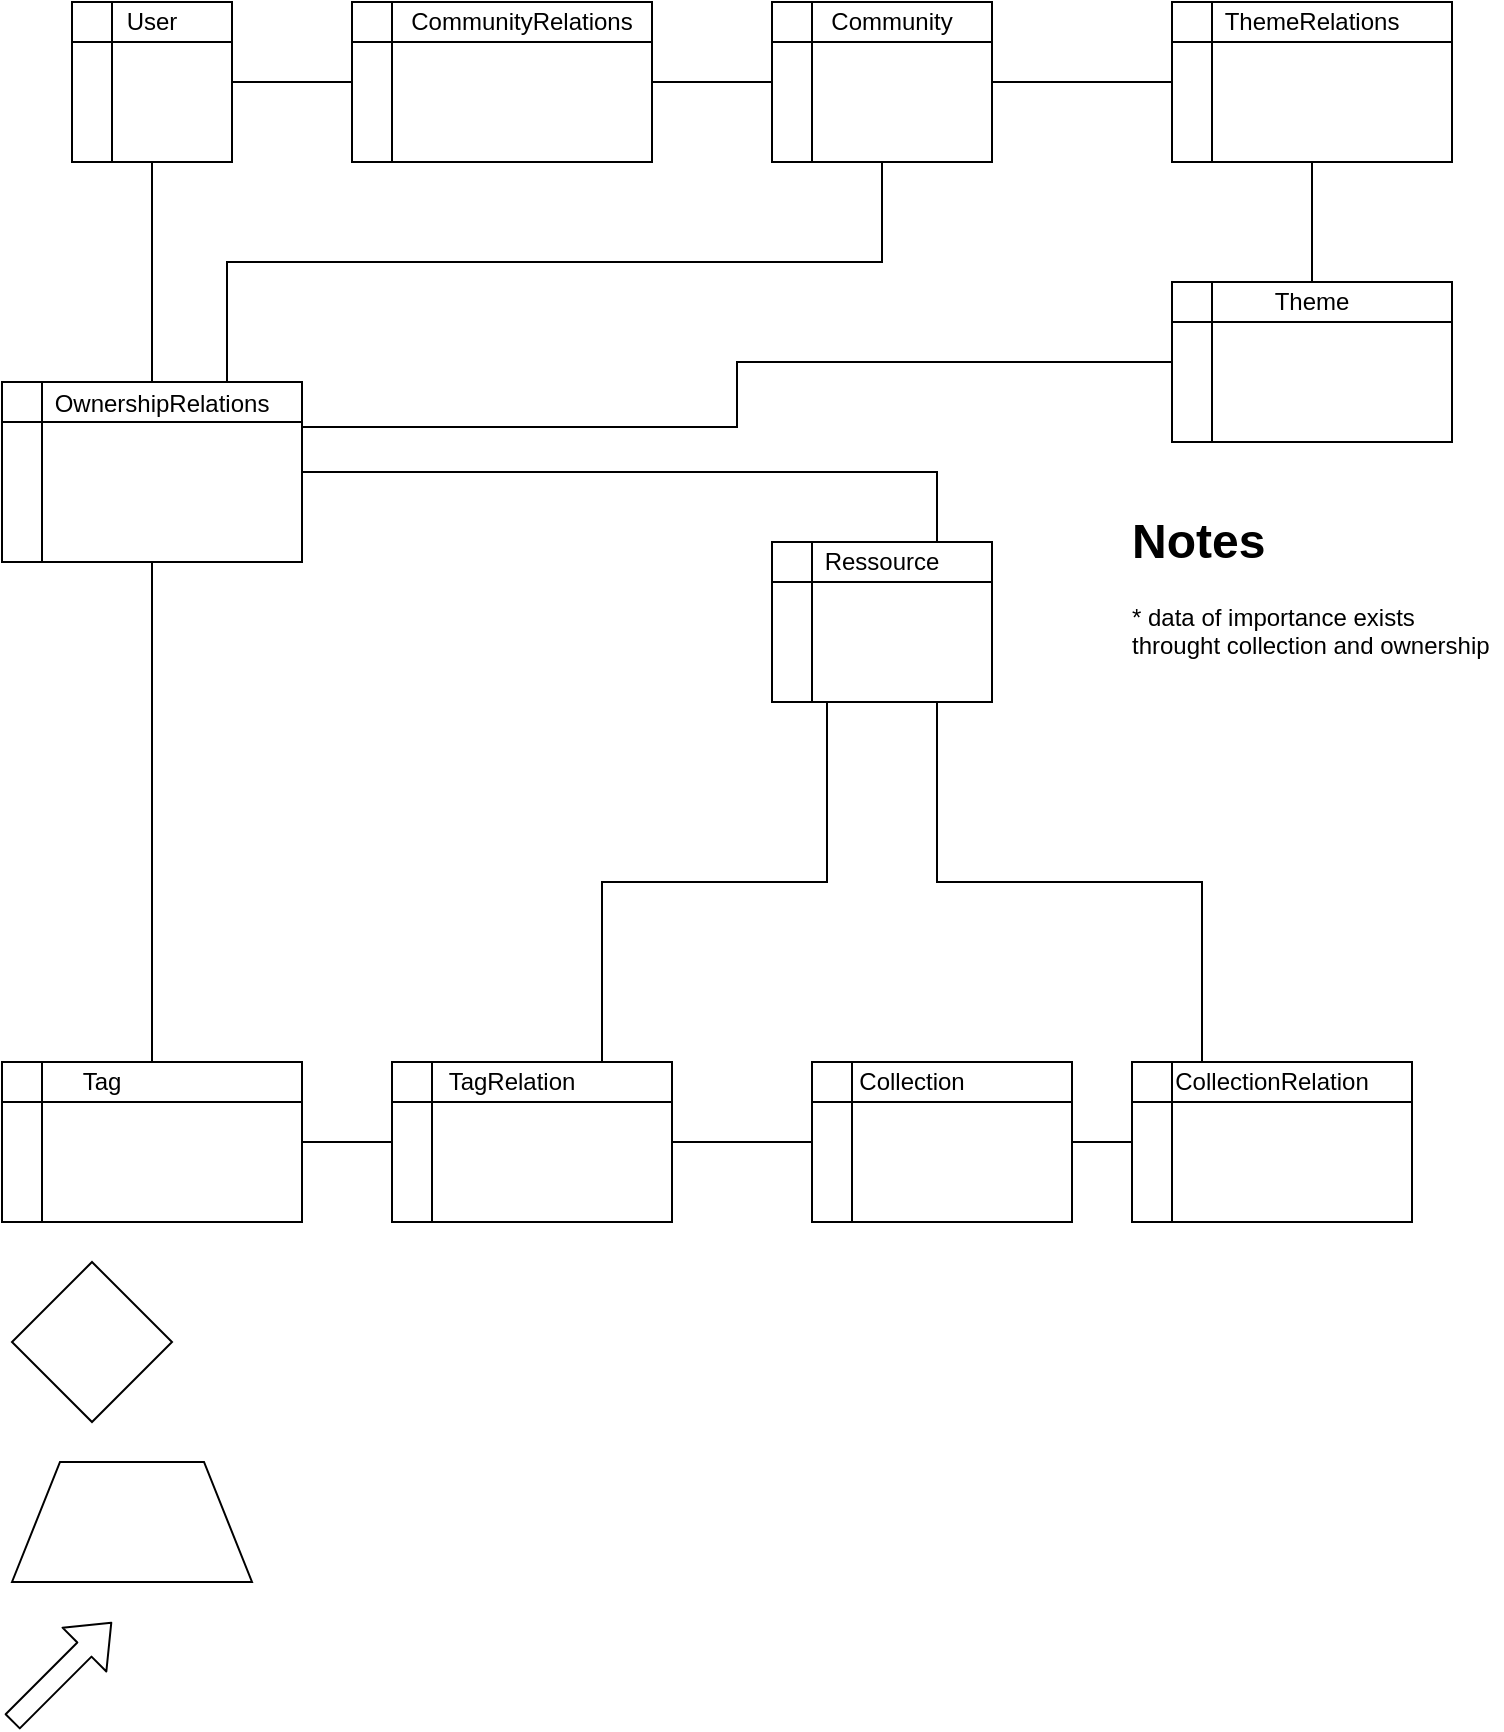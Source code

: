 <mxfile version="12.4.2" type="device" pages="4"><diagram id="v6N8Vq3BSwRtMT5j_dZA" name="single-ownership-table"><mxGraphModel dx="1102" dy="552" grid="1" gridSize="10" guides="1" tooltips="1" connect="1" arrows="0" fold="1" page="1" pageScale="1" pageWidth="850" pageHeight="1100" math="0" shadow="0"><root><mxCell id="0"/><mxCell id="1" parent="0"/><mxCell id="pqWX5kSdpRj_YecCh8Ye-24" style="edgeStyle=orthogonalEdgeStyle;rounded=0;orthogonalLoop=1;jettySize=auto;html=1;entryX=0;entryY=0.5;entryDx=0;entryDy=0;endArrow=none;endFill=0;" parent="1" source="pqWX5kSdpRj_YecCh8Ye-12" target="pqWX5kSdpRj_YecCh8Ye-22" edge="1"><mxGeometry relative="1" as="geometry"/></mxCell><mxCell id="pqWX5kSdpRj_YecCh8Ye-16" style="edgeStyle=orthogonalEdgeStyle;rounded=0;orthogonalLoop=1;jettySize=auto;html=1;exitX=0;exitY=0.5;exitDx=0;exitDy=0;entryX=1;entryY=0.5;entryDx=0;entryDy=0;endArrow=none;endFill=0;" parent="1" source="pqWX5kSdpRj_YecCh8Ye-14" target="pqWX5kSdpRj_YecCh8Ye-2" edge="1"><mxGeometry relative="1" as="geometry"/></mxCell><mxCell id="pqWX5kSdpRj_YecCh8Ye-17" style="edgeStyle=orthogonalEdgeStyle;rounded=0;orthogonalLoop=1;jettySize=auto;html=1;exitX=1;exitY=0.5;exitDx=0;exitDy=0;entryX=0;entryY=0.5;entryDx=0;entryDy=0;endArrow=none;endFill=0;" parent="1" source="pqWX5kSdpRj_YecCh8Ye-14" target="pqWX5kSdpRj_YecCh8Ye-12" edge="1"><mxGeometry relative="1" as="geometry"/></mxCell><mxCell id="pqWX5kSdpRj_YecCh8Ye-25" style="edgeStyle=orthogonalEdgeStyle;rounded=0;orthogonalLoop=1;jettySize=auto;html=1;entryX=0.75;entryY=0;entryDx=0;entryDy=0;endArrow=none;endFill=0;" parent="1" source="pqWX5kSdpRj_YecCh8Ye-22" target="pqWX5kSdpRj_YecCh8Ye-19" edge="1"><mxGeometry relative="1" as="geometry"><Array as="points"><mxPoint x="740" y="180"/></Array></mxGeometry></mxCell><mxCell id="pqWX5kSdpRj_YecCh8Ye-37" value="" style="group" parent="1" vertex="1" connectable="0"><mxGeometry x="470" y="10" width="110" height="80" as="geometry"/></mxCell><mxCell id="pqWX5kSdpRj_YecCh8Ye-12" value="" style="shape=internalStorage;whiteSpace=wrap;html=1;backgroundOutline=1;" parent="pqWX5kSdpRj_YecCh8Ye-37" vertex="1"><mxGeometry width="110" height="80" as="geometry"/></mxCell><mxCell id="pqWX5kSdpRj_YecCh8Ye-13" value="Community" style="text;html=1;strokeColor=none;fillColor=none;align=center;verticalAlign=middle;whiteSpace=wrap;rounded=0;" parent="pqWX5kSdpRj_YecCh8Ye-37" vertex="1"><mxGeometry x="40" width="40" height="20" as="geometry"/></mxCell><mxCell id="pqWX5kSdpRj_YecCh8Ye-38" value="" style="group" parent="1" vertex="1" connectable="0"><mxGeometry x="260" y="10" width="150" height="80" as="geometry"/></mxCell><mxCell id="pqWX5kSdpRj_YecCh8Ye-14" value="" style="shape=internalStorage;whiteSpace=wrap;html=1;backgroundOutline=1;" parent="pqWX5kSdpRj_YecCh8Ye-38" vertex="1"><mxGeometry width="150" height="80" as="geometry"/></mxCell><mxCell id="pqWX5kSdpRj_YecCh8Ye-15" value="CommunityRelations" style="text;html=1;strokeColor=none;fillColor=none;align=center;verticalAlign=middle;whiteSpace=wrap;rounded=0;" parent="pqWX5kSdpRj_YecCh8Ye-38" vertex="1"><mxGeometry x="65" width="40" height="20" as="geometry"/></mxCell><mxCell id="pqWX5kSdpRj_YecCh8Ye-39" value="" style="group" parent="1" vertex="1" connectable="0"><mxGeometry x="120" y="10" width="80" height="80" as="geometry"/></mxCell><mxCell id="pqWX5kSdpRj_YecCh8Ye-2" value="" style="shape=internalStorage;whiteSpace=wrap;html=1;backgroundOutline=1;" parent="pqWX5kSdpRj_YecCh8Ye-39" vertex="1"><mxGeometry width="80" height="80" as="geometry"/></mxCell><mxCell id="pqWX5kSdpRj_YecCh8Ye-3" value="User" style="text;html=1;strokeColor=none;fillColor=none;align=center;verticalAlign=middle;whiteSpace=wrap;rounded=0;" parent="pqWX5kSdpRj_YecCh8Ye-39" vertex="1"><mxGeometry x="20" width="40" height="20" as="geometry"/></mxCell><mxCell id="pqWX5kSdpRj_YecCh8Ye-40" value="" style="group" parent="1" vertex="1" connectable="0"><mxGeometry x="670" y="10" width="140" height="80" as="geometry"/></mxCell><mxCell id="pqWX5kSdpRj_YecCh8Ye-22" value="" style="shape=internalStorage;whiteSpace=wrap;html=1;backgroundOutline=1;" parent="pqWX5kSdpRj_YecCh8Ye-40" vertex="1"><mxGeometry width="140" height="80" as="geometry"/></mxCell><mxCell id="pqWX5kSdpRj_YecCh8Ye-23" value="ThemeRelations" style="text;html=1;strokeColor=none;fillColor=none;align=center;verticalAlign=middle;whiteSpace=wrap;rounded=0;" parent="pqWX5kSdpRj_YecCh8Ye-40" vertex="1"><mxGeometry x="50" width="40" height="20" as="geometry"/></mxCell><mxCell id="pqWX5kSdpRj_YecCh8Ye-41" value="" style="group" parent="1" vertex="1" connectable="0"><mxGeometry x="670" y="150" width="140" height="80" as="geometry"/></mxCell><mxCell id="pqWX5kSdpRj_YecCh8Ye-18" value="" style="shape=internalStorage;whiteSpace=wrap;html=1;backgroundOutline=1;" parent="pqWX5kSdpRj_YecCh8Ye-41" vertex="1"><mxGeometry width="140" height="80" as="geometry"/></mxCell><mxCell id="pqWX5kSdpRj_YecCh8Ye-19" value="Theme" style="text;html=1;strokeColor=none;fillColor=none;align=center;verticalAlign=middle;whiteSpace=wrap;rounded=0;" parent="pqWX5kSdpRj_YecCh8Ye-41" vertex="1"><mxGeometry x="50" width="40" height="20" as="geometry"/></mxCell><mxCell id="pqWX5kSdpRj_YecCh8Ye-65" style="edgeStyle=orthogonalEdgeStyle;rounded=0;orthogonalLoop=1;jettySize=auto;html=1;exitX=0.75;exitY=0;exitDx=0;exitDy=0;entryX=0.5;entryY=0;entryDx=0;entryDy=0;endArrow=none;endFill=0;" parent="pqWX5kSdpRj_YecCh8Ye-41" source="pqWX5kSdpRj_YecCh8Ye-19" target="pqWX5kSdpRj_YecCh8Ye-19" edge="1"><mxGeometry relative="1" as="geometry"/></mxCell><mxCell id="pqWX5kSdpRj_YecCh8Ye-44" value="" style="group" parent="1" vertex="1" connectable="0"><mxGeometry x="650" y="540" width="140" height="80" as="geometry"/></mxCell><mxCell id="pqWX5kSdpRj_YecCh8Ye-32" value="" style="shape=internalStorage;whiteSpace=wrap;html=1;backgroundOutline=1;" parent="pqWX5kSdpRj_YecCh8Ye-44" vertex="1"><mxGeometry width="140" height="80" as="geometry"/></mxCell><mxCell id="pqWX5kSdpRj_YecCh8Ye-33" value="CollectionRelation" style="text;html=1;strokeColor=none;fillColor=none;align=center;verticalAlign=middle;whiteSpace=wrap;rounded=0;" parent="pqWX5kSdpRj_YecCh8Ye-44" vertex="1"><mxGeometry x="50" width="40" height="20" as="geometry"/></mxCell><mxCell id="pqWX5kSdpRj_YecCh8Ye-45" value="" style="group" parent="1" vertex="1" connectable="0"><mxGeometry x="490" y="540" width="130" height="80" as="geometry"/></mxCell><mxCell id="pqWX5kSdpRj_YecCh8Ye-30" value="" style="shape=internalStorage;whiteSpace=wrap;html=1;backgroundOutline=1;" parent="pqWX5kSdpRj_YecCh8Ye-45" vertex="1"><mxGeometry width="130" height="80" as="geometry"/></mxCell><mxCell id="pqWX5kSdpRj_YecCh8Ye-31" value="Collection" style="text;html=1;strokeColor=none;fillColor=none;align=center;verticalAlign=middle;whiteSpace=wrap;rounded=0;" parent="pqWX5kSdpRj_YecCh8Ye-45" vertex="1"><mxGeometry x="30" width="40" height="20" as="geometry"/></mxCell><mxCell id="pqWX5kSdpRj_YecCh8Ye-46" value="" style="group" parent="1" vertex="1" connectable="0"><mxGeometry x="280" y="540" width="140" height="80" as="geometry"/></mxCell><mxCell id="pqWX5kSdpRj_YecCh8Ye-28" value="" style="shape=internalStorage;whiteSpace=wrap;html=1;backgroundOutline=1;" parent="pqWX5kSdpRj_YecCh8Ye-46" vertex="1"><mxGeometry width="140" height="80" as="geometry"/></mxCell><mxCell id="pqWX5kSdpRj_YecCh8Ye-29" value="TagRelation" style="text;html=1;strokeColor=none;fillColor=none;align=center;verticalAlign=middle;whiteSpace=wrap;rounded=0;" parent="pqWX5kSdpRj_YecCh8Ye-46" vertex="1"><mxGeometry x="40" width="40" height="20" as="geometry"/></mxCell><mxCell id="pqWX5kSdpRj_YecCh8Ye-47" value="" style="group" parent="1" vertex="1" connectable="0"><mxGeometry x="85" y="540" width="150" height="80" as="geometry"/></mxCell><mxCell id="pqWX5kSdpRj_YecCh8Ye-26" value="" style="shape=internalStorage;whiteSpace=wrap;html=1;backgroundOutline=1;" parent="pqWX5kSdpRj_YecCh8Ye-47" vertex="1"><mxGeometry width="150" height="80" as="geometry"/></mxCell><mxCell id="pqWX5kSdpRj_YecCh8Ye-27" value="Tag" style="text;html=1;strokeColor=none;fillColor=none;align=center;verticalAlign=middle;whiteSpace=wrap;rounded=0;" parent="pqWX5kSdpRj_YecCh8Ye-47" vertex="1"><mxGeometry x="30" width="40" height="20" as="geometry"/></mxCell><mxCell id="pqWX5kSdpRj_YecCh8Ye-52" style="edgeStyle=orthogonalEdgeStyle;rounded=0;orthogonalLoop=1;jettySize=auto;html=1;exitX=0;exitY=0.5;exitDx=0;exitDy=0;entryX=1;entryY=0.5;entryDx=0;entryDy=0;endArrow=none;endFill=0;" parent="1" source="pqWX5kSdpRj_YecCh8Ye-32" target="pqWX5kSdpRj_YecCh8Ye-30" edge="1"><mxGeometry relative="1" as="geometry"/></mxCell><mxCell id="pqWX5kSdpRj_YecCh8Ye-54" style="edgeStyle=orthogonalEdgeStyle;rounded=0;orthogonalLoop=1;jettySize=auto;html=1;exitX=0.25;exitY=0;exitDx=0;exitDy=0;entryX=0.75;entryY=1;entryDx=0;entryDy=0;endArrow=none;endFill=0;" parent="1" source="pqWX5kSdpRj_YecCh8Ye-32" target="pqWX5kSdpRj_YecCh8Ye-4" edge="1"><mxGeometry relative="1" as="geometry"/></mxCell><mxCell id="pqWX5kSdpRj_YecCh8Ye-55" style="edgeStyle=orthogonalEdgeStyle;rounded=0;orthogonalLoop=1;jettySize=auto;html=1;exitX=0.25;exitY=1;exitDx=0;exitDy=0;entryX=0.75;entryY=0;entryDx=0;entryDy=0;endArrow=none;endFill=0;" parent="1" source="pqWX5kSdpRj_YecCh8Ye-4" target="pqWX5kSdpRj_YecCh8Ye-28" edge="1"><mxGeometry relative="1" as="geometry"/></mxCell><mxCell id="pqWX5kSdpRj_YecCh8Ye-56" style="edgeStyle=orthogonalEdgeStyle;rounded=0;orthogonalLoop=1;jettySize=auto;html=1;exitX=1;exitY=0.5;exitDx=0;exitDy=0;entryX=0;entryY=0.5;entryDx=0;entryDy=0;endArrow=none;endFill=0;" parent="1" source="pqWX5kSdpRj_YecCh8Ye-28" target="pqWX5kSdpRj_YecCh8Ye-30" edge="1"><mxGeometry relative="1" as="geometry"/></mxCell><mxCell id="pqWX5kSdpRj_YecCh8Ye-57" style="edgeStyle=orthogonalEdgeStyle;rounded=0;orthogonalLoop=1;jettySize=auto;html=1;exitX=1;exitY=0.5;exitDx=0;exitDy=0;entryX=0;entryY=0.5;entryDx=0;entryDy=0;endArrow=none;endFill=0;" parent="1" source="pqWX5kSdpRj_YecCh8Ye-26" target="pqWX5kSdpRj_YecCh8Ye-28" edge="1"><mxGeometry relative="1" as="geometry"/></mxCell><mxCell id="pqWX5kSdpRj_YecCh8Ye-64" value="&lt;h1&gt;Notes&lt;/h1&gt;&lt;p&gt;* data of importance exists throught collection and ownership&lt;/p&gt;" style="text;html=1;strokeColor=none;fillColor=none;spacing=5;spacingTop=-20;whiteSpace=wrap;overflow=hidden;rounded=0;" parent="1" vertex="1"><mxGeometry x="645" y="260" width="190" height="120" as="geometry"/></mxCell><mxCell id="nQwYgW4W9R_cIeJfVLbZ-4" value="" style="group" parent="1" vertex="1" connectable="0"><mxGeometry x="85" y="200" width="150" height="90" as="geometry"/></mxCell><mxCell id="nQwYgW4W9R_cIeJfVLbZ-3" value="" style="group" parent="nQwYgW4W9R_cIeJfVLbZ-4" vertex="1" connectable="0"><mxGeometry width="150" height="90" as="geometry"/></mxCell><mxCell id="nQwYgW4W9R_cIeJfVLbZ-1" value="" style="shape=internalStorage;whiteSpace=wrap;html=1;backgroundOutline=1;" parent="nQwYgW4W9R_cIeJfVLbZ-3" vertex="1"><mxGeometry width="150" height="90" as="geometry"/></mxCell><mxCell id="nQwYgW4W9R_cIeJfVLbZ-2" value="OwnershipRelations" style="text;html=1;strokeColor=none;fillColor=none;align=center;verticalAlign=middle;whiteSpace=wrap;rounded=0;" parent="nQwYgW4W9R_cIeJfVLbZ-3" vertex="1"><mxGeometry x="60" width="40" height="22.5" as="geometry"/></mxCell><mxCell id="nQwYgW4W9R_cIeJfVLbZ-5" style="edgeStyle=orthogonalEdgeStyle;rounded=0;orthogonalLoop=1;jettySize=auto;html=1;exitX=0.5;exitY=1;exitDx=0;exitDy=0;endArrow=none;endFill=0;" parent="1" source="pqWX5kSdpRj_YecCh8Ye-2" edge="1"><mxGeometry relative="1" as="geometry"><mxPoint x="160" y="200" as="targetPoint"/></mxGeometry></mxCell><mxCell id="nQwYgW4W9R_cIeJfVLbZ-6" style="edgeStyle=orthogonalEdgeStyle;rounded=0;orthogonalLoop=1;jettySize=auto;html=1;exitX=0.5;exitY=0;exitDx=0;exitDy=0;entryX=0.5;entryY=1;entryDx=0;entryDy=0;endArrow=none;endFill=0;" parent="1" source="pqWX5kSdpRj_YecCh8Ye-26" target="nQwYgW4W9R_cIeJfVLbZ-1" edge="1"><mxGeometry relative="1" as="geometry"><Array as="points"><mxPoint x="160" y="540"/></Array></mxGeometry></mxCell><mxCell id="nQwYgW4W9R_cIeJfVLbZ-7" style="edgeStyle=orthogonalEdgeStyle;rounded=0;orthogonalLoop=1;jettySize=auto;html=1;exitX=0.75;exitY=0;exitDx=0;exitDy=0;endArrow=none;endFill=0;" parent="1" source="nQwYgW4W9R_cIeJfVLbZ-1" target="pqWX5kSdpRj_YecCh8Ye-12" edge="1"><mxGeometry relative="1" as="geometry"><Array as="points"><mxPoint x="198" y="140"/><mxPoint x="525" y="140"/></Array></mxGeometry></mxCell><mxCell id="nQwYgW4W9R_cIeJfVLbZ-8" style="edgeStyle=orthogonalEdgeStyle;rounded=0;orthogonalLoop=1;jettySize=auto;html=1;exitX=1;exitY=0.5;exitDx=0;exitDy=0;endArrow=none;endFill=0;entryX=0.75;entryY=0;entryDx=0;entryDy=0;" parent="1" source="nQwYgW4W9R_cIeJfVLbZ-1" target="pqWX5kSdpRj_YecCh8Ye-4" edge="1"><mxGeometry relative="1" as="geometry"><mxPoint x="520" y="245" as="targetPoint"/></mxGeometry></mxCell><mxCell id="nQwYgW4W9R_cIeJfVLbZ-9" value="" style="group" parent="1" vertex="1" connectable="0"><mxGeometry x="470" y="280" width="110" height="80" as="geometry"/></mxCell><mxCell id="ZPOdEApVJk_QrhiPprMP-35" value="" style="group" parent="nQwYgW4W9R_cIeJfVLbZ-9" vertex="1" connectable="0"><mxGeometry width="110" height="80" as="geometry"/></mxCell><mxCell id="pqWX5kSdpRj_YecCh8Ye-42" value="" style="group" parent="ZPOdEApVJk_QrhiPprMP-35" vertex="1" connectable="0"><mxGeometry width="110" height="80" as="geometry"/></mxCell><mxCell id="pqWX5kSdpRj_YecCh8Ye-4" value="" style="shape=internalStorage;whiteSpace=wrap;html=1;backgroundOutline=1;" parent="pqWX5kSdpRj_YecCh8Ye-42" vertex="1"><mxGeometry width="110" height="80" as="geometry"/></mxCell><mxCell id="pqWX5kSdpRj_YecCh8Ye-5" value="Ressource" style="text;html=1;strokeColor=none;fillColor=none;align=center;verticalAlign=middle;whiteSpace=wrap;rounded=0;" parent="pqWX5kSdpRj_YecCh8Ye-42" vertex="1"><mxGeometry x="35" width="40" height="20" as="geometry"/></mxCell><mxCell id="nQwYgW4W9R_cIeJfVLbZ-10" style="edgeStyle=orthogonalEdgeStyle;rounded=0;orthogonalLoop=1;jettySize=auto;html=1;exitX=0;exitY=0.5;exitDx=0;exitDy=0;entryX=1;entryY=0.25;entryDx=0;entryDy=0;endArrow=none;endFill=0;" parent="1" source="pqWX5kSdpRj_YecCh8Ye-18" target="nQwYgW4W9R_cIeJfVLbZ-1" edge="1"><mxGeometry relative="1" as="geometry"/></mxCell><mxCell id="oohy4aZtTj6txaOA4pc_-1" value="" style="rhombus;whiteSpace=wrap;html=1;" vertex="1" parent="1"><mxGeometry x="90" y="640" width="80" height="80" as="geometry"/></mxCell><mxCell id="oohy4aZtTj6txaOA4pc_-2" value="" style="shape=trapezoid;perimeter=trapezoidPerimeter;whiteSpace=wrap;html=1;" vertex="1" parent="1"><mxGeometry x="90" y="740" width="120" height="60" as="geometry"/></mxCell><mxCell id="oohy4aZtTj6txaOA4pc_-3" value="" style="shape=flexArrow;endArrow=classic;html=1;" edge="1" parent="1"><mxGeometry width="50" height="50" relative="1" as="geometry"><mxPoint x="90" y="870" as="sourcePoint"/><mxPoint x="140" y="820" as="targetPoint"/></mxGeometry></mxCell></root></mxGraphModel></diagram><diagram id="t3cZwwtL8ryA52vTDxTE" name="many-relation-tables"><mxGraphModel dx="2272" dy="827" grid="1" gridSize="10" guides="1" tooltips="1" connect="1" arrows="1" fold="1" page="1" pageScale="1" pageWidth="850" pageHeight="1100" math="0" shadow="0"><root><mxCell id="jodjfH8vtEPQphbu1ZLE-0"/><mxCell id="jodjfH8vtEPQphbu1ZLE-1" parent="jodjfH8vtEPQphbu1ZLE-0"/><mxCell id="TPpuw8hHz1RnuwuBv4Gd-0" style="edgeStyle=orthogonalEdgeStyle;rounded=0;orthogonalLoop=1;jettySize=auto;html=1;entryX=0;entryY=0.5;entryDx=0;entryDy=0;endArrow=none;endFill=0;" edge="1" parent="jodjfH8vtEPQphbu1ZLE-1" source="TPpuw8hHz1RnuwuBv4Gd-5" target="TPpuw8hHz1RnuwuBv4Gd-14"><mxGeometry relative="1" as="geometry"/></mxCell><mxCell id="TPpuw8hHz1RnuwuBv4Gd-1" style="edgeStyle=orthogonalEdgeStyle;rounded=0;orthogonalLoop=1;jettySize=auto;html=1;exitX=0;exitY=0.5;exitDx=0;exitDy=0;entryX=1;entryY=0.5;entryDx=0;entryDy=0;endArrow=none;endFill=0;" edge="1" parent="jodjfH8vtEPQphbu1ZLE-1" source="TPpuw8hHz1RnuwuBv4Gd-8" target="TPpuw8hHz1RnuwuBv4Gd-11"><mxGeometry relative="1" as="geometry"/></mxCell><mxCell id="TPpuw8hHz1RnuwuBv4Gd-2" style="edgeStyle=orthogonalEdgeStyle;rounded=0;orthogonalLoop=1;jettySize=auto;html=1;exitX=1;exitY=0.5;exitDx=0;exitDy=0;entryX=0;entryY=0.5;entryDx=0;entryDy=0;endArrow=none;endFill=0;" edge="1" parent="jodjfH8vtEPQphbu1ZLE-1" source="TPpuw8hHz1RnuwuBv4Gd-8" target="TPpuw8hHz1RnuwuBv4Gd-5"><mxGeometry relative="1" as="geometry"/></mxCell><mxCell id="TPpuw8hHz1RnuwuBv4Gd-3" style="edgeStyle=orthogonalEdgeStyle;rounded=0;orthogonalLoop=1;jettySize=auto;html=1;entryX=0.75;entryY=0;entryDx=0;entryDy=0;endArrow=none;endFill=0;" edge="1" parent="jodjfH8vtEPQphbu1ZLE-1" source="TPpuw8hHz1RnuwuBv4Gd-14" target="TPpuw8hHz1RnuwuBv4Gd-18"><mxGeometry relative="1" as="geometry"><Array as="points"><mxPoint x="740" y="180"/></Array></mxGeometry></mxCell><mxCell id="TPpuw8hHz1RnuwuBv4Gd-4" value="" style="group" vertex="1" connectable="0" parent="jodjfH8vtEPQphbu1ZLE-1"><mxGeometry x="470" y="10" width="110" height="80" as="geometry"/></mxCell><mxCell id="TPpuw8hHz1RnuwuBv4Gd-5" value="" style="shape=internalStorage;whiteSpace=wrap;html=1;backgroundOutline=1;" vertex="1" parent="TPpuw8hHz1RnuwuBv4Gd-4"><mxGeometry width="110" height="80" as="geometry"/></mxCell><mxCell id="TPpuw8hHz1RnuwuBv4Gd-6" value="Community" style="text;html=1;strokeColor=none;fillColor=none;align=center;verticalAlign=middle;whiteSpace=wrap;rounded=0;" vertex="1" parent="TPpuw8hHz1RnuwuBv4Gd-4"><mxGeometry x="40" width="40" height="20" as="geometry"/></mxCell><mxCell id="TPpuw8hHz1RnuwuBv4Gd-7" value="" style="group" vertex="1" connectable="0" parent="jodjfH8vtEPQphbu1ZLE-1"><mxGeometry x="260" y="10" width="150" height="80" as="geometry"/></mxCell><mxCell id="TPpuw8hHz1RnuwuBv4Gd-8" value="isAdmin: Boolean" style="shape=internalStorage;whiteSpace=wrap;html=1;backgroundOutline=1;" vertex="1" parent="TPpuw8hHz1RnuwuBv4Gd-7"><mxGeometry width="150" height="80" as="geometry"/></mxCell><mxCell id="TPpuw8hHz1RnuwuBv4Gd-9" value="CommunityRelations" style="text;html=1;strokeColor=none;fillColor=none;align=center;verticalAlign=middle;whiteSpace=wrap;rounded=0;" vertex="1" parent="TPpuw8hHz1RnuwuBv4Gd-7"><mxGeometry x="65" width="40" height="20" as="geometry"/></mxCell><mxCell id="TPpuw8hHz1RnuwuBv4Gd-10" value="" style="group" vertex="1" connectable="0" parent="jodjfH8vtEPQphbu1ZLE-1"><mxGeometry x="120" y="10" width="80" height="80" as="geometry"/></mxCell><mxCell id="TPpuw8hHz1RnuwuBv4Gd-11" value="" style="shape=internalStorage;whiteSpace=wrap;html=1;backgroundOutline=1;" vertex="1" parent="TPpuw8hHz1RnuwuBv4Gd-10"><mxGeometry width="80" height="80" as="geometry"/></mxCell><mxCell id="TPpuw8hHz1RnuwuBv4Gd-12" value="User" style="text;html=1;strokeColor=none;fillColor=none;align=center;verticalAlign=middle;whiteSpace=wrap;rounded=0;" vertex="1" parent="TPpuw8hHz1RnuwuBv4Gd-10"><mxGeometry x="20" width="40" height="20" as="geometry"/></mxCell><mxCell id="TPpuw8hHz1RnuwuBv4Gd-13" value="" style="group" vertex="1" connectable="0" parent="jodjfH8vtEPQphbu1ZLE-1"><mxGeometry x="670" y="10" width="140" height="80" as="geometry"/></mxCell><mxCell id="TPpuw8hHz1RnuwuBv4Gd-14" value="isAdmin: Boolean" style="shape=internalStorage;whiteSpace=wrap;html=1;backgroundOutline=1;" vertex="1" parent="TPpuw8hHz1RnuwuBv4Gd-13"><mxGeometry width="140" height="80" as="geometry"/></mxCell><mxCell id="TPpuw8hHz1RnuwuBv4Gd-15" value="ThemeRelations" style="text;html=1;strokeColor=none;fillColor=none;align=center;verticalAlign=middle;whiteSpace=wrap;rounded=0;" vertex="1" parent="TPpuw8hHz1RnuwuBv4Gd-13"><mxGeometry x="50" width="40" height="20" as="geometry"/></mxCell><mxCell id="TPpuw8hHz1RnuwuBv4Gd-16" value="" style="group" vertex="1" connectable="0" parent="jodjfH8vtEPQphbu1ZLE-1"><mxGeometry x="670" y="150" width="140" height="80" as="geometry"/></mxCell><mxCell id="TPpuw8hHz1RnuwuBv4Gd-17" value="" style="shape=internalStorage;whiteSpace=wrap;html=1;backgroundOutline=1;" vertex="1" parent="TPpuw8hHz1RnuwuBv4Gd-16"><mxGeometry width="140" height="80" as="geometry"/></mxCell><mxCell id="TPpuw8hHz1RnuwuBv4Gd-18" value="Theme" style="text;html=1;strokeColor=none;fillColor=none;align=center;verticalAlign=middle;whiteSpace=wrap;rounded=0;" vertex="1" parent="TPpuw8hHz1RnuwuBv4Gd-16"><mxGeometry x="50" width="40" height="20" as="geometry"/></mxCell><mxCell id="TPpuw8hHz1RnuwuBv4Gd-19" style="edgeStyle=orthogonalEdgeStyle;rounded=0;orthogonalLoop=1;jettySize=auto;html=1;exitX=0.75;exitY=0;exitDx=0;exitDy=0;entryX=0.5;entryY=0;entryDx=0;entryDy=0;endArrow=none;endFill=0;" edge="1" parent="TPpuw8hHz1RnuwuBv4Gd-16" source="TPpuw8hHz1RnuwuBv4Gd-18" target="TPpuw8hHz1RnuwuBv4Gd-18"><mxGeometry relative="1" as="geometry"/></mxCell><mxCell id="TPpuw8hHz1RnuwuBv4Gd-20" value="" style="group" vertex="1" connectable="0" parent="jodjfH8vtEPQphbu1ZLE-1"><mxGeometry x="650" y="540" width="140" height="80" as="geometry"/></mxCell><mxCell id="TPpuw8hHz1RnuwuBv4Gd-21" value="" style="shape=internalStorage;whiteSpace=wrap;html=1;backgroundOutline=1;" vertex="1" parent="TPpuw8hHz1RnuwuBv4Gd-20"><mxGeometry width="140" height="80" as="geometry"/></mxCell><mxCell id="TPpuw8hHz1RnuwuBv4Gd-22" value="CollectionRelation" style="text;html=1;strokeColor=none;fillColor=none;align=center;verticalAlign=middle;whiteSpace=wrap;rounded=0;" vertex="1" parent="TPpuw8hHz1RnuwuBv4Gd-20"><mxGeometry x="50" width="40" height="20" as="geometry"/></mxCell><mxCell id="TPpuw8hHz1RnuwuBv4Gd-23" value="" style="group" vertex="1" connectable="0" parent="jodjfH8vtEPQphbu1ZLE-1"><mxGeometry x="490" y="540" width="130" height="80" as="geometry"/></mxCell><mxCell id="TPpuw8hHz1RnuwuBv4Gd-24" value="" style="shape=internalStorage;whiteSpace=wrap;html=1;backgroundOutline=1;" vertex="1" parent="TPpuw8hHz1RnuwuBv4Gd-23"><mxGeometry width="130" height="80" as="geometry"/></mxCell><mxCell id="TPpuw8hHz1RnuwuBv4Gd-25" value="Collection" style="text;html=1;strokeColor=none;fillColor=none;align=center;verticalAlign=middle;whiteSpace=wrap;rounded=0;" vertex="1" parent="TPpuw8hHz1RnuwuBv4Gd-23"><mxGeometry x="30" width="40" height="20" as="geometry"/></mxCell><mxCell id="TPpuw8hHz1RnuwuBv4Gd-26" value="" style="group" vertex="1" connectable="0" parent="jodjfH8vtEPQphbu1ZLE-1"><mxGeometry x="280" y="540" width="140" height="80" as="geometry"/></mxCell><mxCell id="TPpuw8hHz1RnuwuBv4Gd-27" value="" style="shape=internalStorage;whiteSpace=wrap;html=1;backgroundOutline=1;" vertex="1" parent="TPpuw8hHz1RnuwuBv4Gd-26"><mxGeometry width="140" height="80" as="geometry"/></mxCell><mxCell id="TPpuw8hHz1RnuwuBv4Gd-28" value="TagRelation" style="text;html=1;strokeColor=none;fillColor=none;align=center;verticalAlign=middle;whiteSpace=wrap;rounded=0;" vertex="1" parent="TPpuw8hHz1RnuwuBv4Gd-26"><mxGeometry x="40" width="40" height="20" as="geometry"/></mxCell><mxCell id="TPpuw8hHz1RnuwuBv4Gd-29" value="" style="group" vertex="1" connectable="0" parent="jodjfH8vtEPQphbu1ZLE-1"><mxGeometry x="100" y="540" width="150" height="80" as="geometry"/></mxCell><mxCell id="TPpuw8hHz1RnuwuBv4Gd-30" value="" style="shape=internalStorage;whiteSpace=wrap;html=1;backgroundOutline=1;" vertex="1" parent="TPpuw8hHz1RnuwuBv4Gd-29"><mxGeometry width="150" height="80" as="geometry"/></mxCell><mxCell id="TPpuw8hHz1RnuwuBv4Gd-31" value="Tag" style="text;html=1;strokeColor=none;fillColor=none;align=center;verticalAlign=middle;whiteSpace=wrap;rounded=0;" vertex="1" parent="TPpuw8hHz1RnuwuBv4Gd-29"><mxGeometry x="30" width="40" height="20" as="geometry"/></mxCell><mxCell id="TPpuw8hHz1RnuwuBv4Gd-32" style="edgeStyle=orthogonalEdgeStyle;rounded=0;orthogonalLoop=1;jettySize=auto;html=1;exitX=0;exitY=0.5;exitDx=0;exitDy=0;entryX=1;entryY=0.5;entryDx=0;entryDy=0;endArrow=none;endFill=0;" edge="1" parent="jodjfH8vtEPQphbu1ZLE-1" source="TPpuw8hHz1RnuwuBv4Gd-21" target="TPpuw8hHz1RnuwuBv4Gd-24"><mxGeometry relative="1" as="geometry"/></mxCell><mxCell id="TPpuw8hHz1RnuwuBv4Gd-33" style="edgeStyle=orthogonalEdgeStyle;rounded=0;orthogonalLoop=1;jettySize=auto;html=1;exitX=0.25;exitY=0;exitDx=0;exitDy=0;entryX=0.75;entryY=1;entryDx=0;entryDy=0;endArrow=none;endFill=0;" edge="1" parent="jodjfH8vtEPQphbu1ZLE-1" source="TPpuw8hHz1RnuwuBv4Gd-21" target="TPpuw8hHz1RnuwuBv4Gd-70"><mxGeometry relative="1" as="geometry"/></mxCell><mxCell id="TPpuw8hHz1RnuwuBv4Gd-34" style="edgeStyle=orthogonalEdgeStyle;rounded=0;orthogonalLoop=1;jettySize=auto;html=1;exitX=0.25;exitY=1;exitDx=0;exitDy=0;entryX=0.75;entryY=0;entryDx=0;entryDy=0;endArrow=none;endFill=0;" edge="1" parent="jodjfH8vtEPQphbu1ZLE-1" source="TPpuw8hHz1RnuwuBv4Gd-70" target="TPpuw8hHz1RnuwuBv4Gd-27"><mxGeometry relative="1" as="geometry"/></mxCell><mxCell id="TPpuw8hHz1RnuwuBv4Gd-35" style="edgeStyle=orthogonalEdgeStyle;rounded=0;orthogonalLoop=1;jettySize=auto;html=1;exitX=1;exitY=0.5;exitDx=0;exitDy=0;entryX=0;entryY=0.5;entryDx=0;entryDy=0;endArrow=none;endFill=0;" edge="1" parent="jodjfH8vtEPQphbu1ZLE-1" source="TPpuw8hHz1RnuwuBv4Gd-27" target="TPpuw8hHz1RnuwuBv4Gd-24"><mxGeometry relative="1" as="geometry"/></mxCell><mxCell id="TPpuw8hHz1RnuwuBv4Gd-36" style="edgeStyle=orthogonalEdgeStyle;rounded=0;orthogonalLoop=1;jettySize=auto;html=1;exitX=1;exitY=0.5;exitDx=0;exitDy=0;entryX=0;entryY=0.5;entryDx=0;entryDy=0;endArrow=none;endFill=0;" edge="1" parent="jodjfH8vtEPQphbu1ZLE-1" source="TPpuw8hHz1RnuwuBv4Gd-30" target="TPpuw8hHz1RnuwuBv4Gd-27"><mxGeometry relative="1" as="geometry"/></mxCell><mxCell id="TPpuw8hHz1RnuwuBv4Gd-37" value="&lt;h1&gt;Notes&lt;/h1&gt;&lt;p&gt;* data of importance exists throught collection and ownership&lt;/p&gt;" style="text;html=1;strokeColor=none;fillColor=none;spacing=5;spacingTop=-20;whiteSpace=wrap;overflow=hidden;rounded=0;" vertex="1" parent="jodjfH8vtEPQphbu1ZLE-1"><mxGeometry x="645" y="260" width="190" height="120" as="geometry"/></mxCell><mxCell id="TPpuw8hHz1RnuwuBv4Gd-38" value="" style="group" vertex="1" connectable="0" parent="jodjfH8vtEPQphbu1ZLE-1"><mxGeometry x="-160" y="340" width="190" height="90" as="geometry"/></mxCell><mxCell id="TPpuw8hHz1RnuwuBv4Gd-39" value="" style="group" vertex="1" connectable="0" parent="TPpuw8hHz1RnuwuBv4Gd-38"><mxGeometry width="190" height="90" as="geometry"/></mxCell><mxCell id="TPpuw8hHz1RnuwuBv4Gd-40" value="&lt;br&gt;OwnerId: Int&lt;br&gt;RessourceId: Int" style="shape=internalStorage;whiteSpace=wrap;html=1;backgroundOutline=1;" vertex="1" parent="TPpuw8hHz1RnuwuBv4Gd-39"><mxGeometry x="-20" width="220" height="90" as="geometry"/></mxCell><mxCell id="TPpuw8hHz1RnuwuBv4Gd-41" value="CommunityOwnsCollectionRelations" style="text;html=1;strokeColor=none;fillColor=none;align=center;verticalAlign=middle;whiteSpace=wrap;rounded=0;" vertex="1" parent="TPpuw8hHz1RnuwuBv4Gd-39"><mxGeometry x="70" width="65.71" height="22.5" as="geometry"/></mxCell><mxCell id="TPpuw8hHz1RnuwuBv4Gd-42" value="" style="group" vertex="1" connectable="0" parent="jodjfH8vtEPQphbu1ZLE-1"><mxGeometry x="-175" y="120" width="220" height="90" as="geometry"/></mxCell><mxCell id="TPpuw8hHz1RnuwuBv4Gd-43" value="" style="group" vertex="1" connectable="0" parent="TPpuw8hHz1RnuwuBv4Gd-42"><mxGeometry width="220" height="90" as="geometry"/></mxCell><mxCell id="TPpuw8hHz1RnuwuBv4Gd-44" value="&lt;br&gt;OwnerId: Int&lt;br&gt;RessourceId: Int" style="shape=internalStorage;whiteSpace=wrap;html=1;backgroundOutline=1;" vertex="1" parent="TPpuw8hHz1RnuwuBv4Gd-43"><mxGeometry width="220" height="90" as="geometry"/></mxCell><mxCell id="TPpuw8hHz1RnuwuBv4Gd-45" value="UserOwnsCollectionRelations" style="text;html=1;strokeColor=none;fillColor=none;align=center;verticalAlign=middle;whiteSpace=wrap;rounded=0;" vertex="1" parent="TPpuw8hHz1RnuwuBv4Gd-43"><mxGeometry x="81.053" width="76.085" height="22.5" as="geometry"/></mxCell><mxCell id="TPpuw8hHz1RnuwuBv4Gd-46" value="" style="group" vertex="1" connectable="0" parent="jodjfH8vtEPQphbu1ZLE-1"><mxGeometry x="-150" y="5" width="170" height="90" as="geometry"/></mxCell><mxCell id="TPpuw8hHz1RnuwuBv4Gd-47" value="" style="group" vertex="1" connectable="0" parent="TPpuw8hHz1RnuwuBv4Gd-46"><mxGeometry width="170" height="90" as="geometry"/></mxCell><mxCell id="TPpuw8hHz1RnuwuBv4Gd-48" value="&lt;br&gt;OwnerId: Int&lt;br&gt;RessourceId: Int" style="shape=internalStorage;whiteSpace=wrap;html=1;backgroundOutline=1;" vertex="1" parent="TPpuw8hHz1RnuwuBv4Gd-47"><mxGeometry width="170" height="90" as="geometry"/></mxCell><mxCell id="TPpuw8hHz1RnuwuBv4Gd-49" value="UserOwnsTagRelations" style="text;html=1;strokeColor=none;fillColor=none;align=center;verticalAlign=middle;whiteSpace=wrap;rounded=0;" vertex="1" parent="TPpuw8hHz1RnuwuBv4Gd-47"><mxGeometry x="72.857" width="48.571" height="22.5" as="geometry"/></mxCell><mxCell id="TPpuw8hHz1RnuwuBv4Gd-50" value="" style="group" vertex="1" connectable="0" parent="jodjfH8vtEPQphbu1ZLE-1"><mxGeometry x="-160" y="440" width="190" height="90" as="geometry"/></mxCell><mxCell id="TPpuw8hHz1RnuwuBv4Gd-51" value="" style="group" vertex="1" connectable="0" parent="TPpuw8hHz1RnuwuBv4Gd-50"><mxGeometry width="190" height="90" as="geometry"/></mxCell><mxCell id="TPpuw8hHz1RnuwuBv4Gd-52" value="&lt;br&gt;OwnerId: Int&lt;br&gt;RessourceId: Int" style="shape=internalStorage;whiteSpace=wrap;html=1;backgroundOutline=1;" vertex="1" parent="TPpuw8hHz1RnuwuBv4Gd-51"><mxGeometry width="190" height="90" as="geometry"/></mxCell><mxCell id="TPpuw8hHz1RnuwuBv4Gd-53" value="CommunityOwnsTagRelations" style="text;html=1;strokeColor=none;fillColor=none;align=center;verticalAlign=middle;whiteSpace=wrap;rounded=0;" vertex="1" parent="TPpuw8hHz1RnuwuBv4Gd-51"><mxGeometry x="70" width="65.71" height="22.5" as="geometry"/></mxCell><mxCell id="TPpuw8hHz1RnuwuBv4Gd-54" value="" style="group" vertex="1" connectable="0" parent="jodjfH8vtEPQphbu1ZLE-1"><mxGeometry x="-175" y="230" width="220" height="90" as="geometry"/></mxCell><mxCell id="TPpuw8hHz1RnuwuBv4Gd-55" value="" style="group" vertex="1" connectable="0" parent="TPpuw8hHz1RnuwuBv4Gd-54"><mxGeometry width="220" height="90" as="geometry"/></mxCell><mxCell id="TPpuw8hHz1RnuwuBv4Gd-56" value="&lt;br&gt;OwnerId: Int&lt;br&gt;RessourceId: Int" style="shape=internalStorage;whiteSpace=wrap;html=1;backgroundOutline=1;" vertex="1" parent="TPpuw8hHz1RnuwuBv4Gd-55"><mxGeometry width="220" height="90" as="geometry"/></mxCell><mxCell id="TPpuw8hHz1RnuwuBv4Gd-57" value="UserOwnsRessourceRelations" style="text;html=1;strokeColor=none;fillColor=none;align=center;verticalAlign=middle;whiteSpace=wrap;rounded=0;" vertex="1" parent="TPpuw8hHz1RnuwuBv4Gd-55"><mxGeometry x="81.053" width="76.085" height="22.5" as="geometry"/></mxCell><mxCell id="TPpuw8hHz1RnuwuBv4Gd-58" value="" style="group" vertex="1" connectable="0" parent="jodjfH8vtEPQphbu1ZLE-1"><mxGeometry x="-175" y="540" width="230" height="90" as="geometry"/></mxCell><mxCell id="TPpuw8hHz1RnuwuBv4Gd-59" value="" style="group" vertex="1" connectable="0" parent="TPpuw8hHz1RnuwuBv4Gd-58"><mxGeometry width="230" height="90" as="geometry"/></mxCell><mxCell id="TPpuw8hHz1RnuwuBv4Gd-60" value="&lt;br&gt;OwnerId: Int&lt;br&gt;RessourceId: Int" style="shape=internalStorage;whiteSpace=wrap;html=1;backgroundOutline=1;" vertex="1" parent="TPpuw8hHz1RnuwuBv4Gd-59"><mxGeometry width="230" height="90" as="geometry"/></mxCell><mxCell id="TPpuw8hHz1RnuwuBv4Gd-61" value="CommunityOwnsRessourceRelations" style="text;html=1;strokeColor=none;fillColor=none;align=center;verticalAlign=middle;whiteSpace=wrap;rounded=0;" vertex="1" parent="TPpuw8hHz1RnuwuBv4Gd-59"><mxGeometry x="84.737" width="79.544" height="22.5" as="geometry"/></mxCell><mxCell id="TPpuw8hHz1RnuwuBv4Gd-62" style="edgeStyle=orthogonalEdgeStyle;rounded=0;orthogonalLoop=1;jettySize=auto;html=1;exitX=0;exitY=0.5;exitDx=0;exitDy=0;entryX=1;entryY=0.5;entryDx=0;entryDy=0;endArrow=none;endFill=0;" edge="1" parent="jodjfH8vtEPQphbu1ZLE-1" source="TPpuw8hHz1RnuwuBv4Gd-11" target="TPpuw8hHz1RnuwuBv4Gd-48"><mxGeometry relative="1" as="geometry"><Array as="points"><mxPoint x="120" y="20"/><mxPoint x="20" y="20"/></Array></mxGeometry></mxCell><mxCell id="TPpuw8hHz1RnuwuBv4Gd-63" style="edgeStyle=orthogonalEdgeStyle;rounded=0;orthogonalLoop=1;jettySize=auto;html=1;exitX=1;exitY=0.5;exitDx=0;exitDy=0;entryX=0;entryY=1;entryDx=0;entryDy=0;endArrow=none;endFill=0;" edge="1" parent="jodjfH8vtEPQphbu1ZLE-1" source="TPpuw8hHz1RnuwuBv4Gd-44" target="TPpuw8hHz1RnuwuBv4Gd-11"><mxGeometry relative="1" as="geometry"><Array as="points"><mxPoint x="60" y="165"/><mxPoint x="60" y="30"/><mxPoint x="120" y="30"/></Array></mxGeometry></mxCell><mxCell id="TPpuw8hHz1RnuwuBv4Gd-64" style="edgeStyle=orthogonalEdgeStyle;rounded=0;orthogonalLoop=1;jettySize=auto;html=1;exitX=1;exitY=0.25;exitDx=0;exitDy=0;endArrow=none;endFill=0;" edge="1" parent="jodjfH8vtEPQphbu1ZLE-1" source="TPpuw8hHz1RnuwuBv4Gd-56"><mxGeometry relative="1" as="geometry"><mxPoint x="120" y="60" as="targetPoint"/><Array as="points"><mxPoint x="80" y="253"/><mxPoint x="80" y="40"/><mxPoint x="120" y="40"/></Array></mxGeometry></mxCell><mxCell id="TPpuw8hHz1RnuwuBv4Gd-65" style="edgeStyle=orthogonalEdgeStyle;rounded=0;orthogonalLoop=1;jettySize=auto;html=1;entryX=0.25;entryY=1;entryDx=0;entryDy=0;endArrow=none;endFill=0;exitX=0;exitY=0.75;exitDx=0;exitDy=0;" edge="1" parent="jodjfH8vtEPQphbu1ZLE-1" source="TPpuw8hHz1RnuwuBv4Gd-48" target="TPpuw8hHz1RnuwuBv4Gd-30"><mxGeometry relative="1" as="geometry"><mxPoint x="40" y="50" as="sourcePoint"/><Array as="points"><mxPoint x="-150" y="80"/><mxPoint x="-340" y="80"/><mxPoint x="-340" y="680"/><mxPoint x="138" y="680"/></Array></mxGeometry></mxCell><mxCell id="TPpuw8hHz1RnuwuBv4Gd-66" style="edgeStyle=orthogonalEdgeStyle;rounded=0;orthogonalLoop=1;jettySize=auto;html=1;exitX=0;exitY=0.25;exitDx=0;exitDy=0;endArrow=none;endFill=0;entryX=0.5;entryY=1;entryDx=0;entryDy=0;" edge="1" parent="jodjfH8vtEPQphbu1ZLE-1" source="TPpuw8hHz1RnuwuBv4Gd-44" target="TPpuw8hHz1RnuwuBv4Gd-24"><mxGeometry relative="1" as="geometry"><mxPoint x="130" y="760" as="targetPoint"/><Array as="points"><mxPoint x="-330" y="143"/><mxPoint x="-330" y="760"/><mxPoint x="555" y="760"/></Array></mxGeometry></mxCell><mxCell id="TPpuw8hHz1RnuwuBv4Gd-67" style="edgeStyle=orthogonalEdgeStyle;rounded=0;orthogonalLoop=1;jettySize=auto;html=1;exitX=1;exitY=0.5;exitDx=0;exitDy=0;endArrow=none;endFill=0;entryX=1;entryY=0;entryDx=0;entryDy=0;" edge="1" parent="jodjfH8vtEPQphbu1ZLE-1" source="TPpuw8hHz1RnuwuBv4Gd-56" target="TPpuw8hHz1RnuwuBv4Gd-70"><mxGeometry relative="1" as="geometry"><mxPoint x="-320" y="750" as="targetPoint"/><Array as="points"><mxPoint x="45" y="260"/><mxPoint x="560" y="260"/><mxPoint x="560" y="280"/></Array></mxGeometry></mxCell><mxCell id="TPpuw8hHz1RnuwuBv4Gd-68" value="" style="group" vertex="1" connectable="0" parent="jodjfH8vtEPQphbu1ZLE-1"><mxGeometry x="470" y="280" width="110" height="80" as="geometry"/></mxCell><mxCell id="TPpuw8hHz1RnuwuBv4Gd-69" value="" style="group" vertex="1" connectable="0" parent="TPpuw8hHz1RnuwuBv4Gd-68"><mxGeometry width="110" height="80" as="geometry"/></mxCell><mxCell id="TPpuw8hHz1RnuwuBv4Gd-70" value="" style="shape=internalStorage;whiteSpace=wrap;html=1;backgroundOutline=1;" vertex="1" parent="TPpuw8hHz1RnuwuBv4Gd-69"><mxGeometry width="110" height="80" as="geometry"/></mxCell><mxCell id="TPpuw8hHz1RnuwuBv4Gd-71" value="Ressource" style="text;html=1;strokeColor=none;fillColor=none;align=center;verticalAlign=middle;whiteSpace=wrap;rounded=0;" vertex="1" parent="TPpuw8hHz1RnuwuBv4Gd-69"><mxGeometry x="35" width="40" height="20" as="geometry"/></mxCell><mxCell id="TPpuw8hHz1RnuwuBv4Gd-72" style="edgeStyle=orthogonalEdgeStyle;rounded=0;orthogonalLoop=1;jettySize=auto;html=1;exitX=0;exitY=0.75;exitDx=0;exitDy=0;endArrow=none;endFill=0;entryX=0.25;entryY=1;entryDx=0;entryDy=0;" edge="1" parent="jodjfH8vtEPQphbu1ZLE-1" source="TPpuw8hHz1RnuwuBv4Gd-40" target="TPpuw8hHz1RnuwuBv4Gd-24"><mxGeometry relative="1" as="geometry"><mxPoint y="740" as="targetPoint"/><Array as="points"><mxPoint x="-310" y="408"/><mxPoint x="-310" y="740"/><mxPoint x="523" y="740"/></Array></mxGeometry></mxCell><mxCell id="TPpuw8hHz1RnuwuBv4Gd-73" style="edgeStyle=orthogonalEdgeStyle;rounded=0;orthogonalLoop=1;jettySize=auto;html=1;exitX=0;exitY=0.25;exitDx=0;exitDy=0;endArrow=none;endFill=0;entryX=0.5;entryY=1;entryDx=0;entryDy=0;" edge="1" parent="jodjfH8vtEPQphbu1ZLE-1" source="TPpuw8hHz1RnuwuBv4Gd-52" target="TPpuw8hHz1RnuwuBv4Gd-30"><mxGeometry relative="1" as="geometry"><mxPoint x="-290" y="720" as="targetPoint"/><Array as="points"><mxPoint x="-290" y="463"/><mxPoint x="-290" y="720"/><mxPoint x="175" y="720"/></Array></mxGeometry></mxCell><mxCell id="TPpuw8hHz1RnuwuBv4Gd-74" style="edgeStyle=orthogonalEdgeStyle;rounded=0;orthogonalLoop=1;jettySize=auto;html=1;exitX=1;exitY=0.5;exitDx=0;exitDy=0;entryX=0;entryY=0.75;entryDx=0;entryDy=0;endArrow=none;endFill=0;" edge="1" parent="jodjfH8vtEPQphbu1ZLE-1" source="TPpuw8hHz1RnuwuBv4Gd-60" target="TPpuw8hHz1RnuwuBv4Gd-70"><mxGeometry relative="1" as="geometry"><Array as="points"><mxPoint x="70" y="585"/><mxPoint x="70" y="340"/></Array></mxGeometry></mxCell><mxCell id="aZkcA1m0lAjINkqMk-RV-0" style="edgeStyle=orthogonalEdgeStyle;rounded=0;orthogonalLoop=1;jettySize=auto;html=1;exitX=0.25;exitY=1;exitDx=0;exitDy=0;endArrow=none;endFill=0;" edge="1" parent="jodjfH8vtEPQphbu1ZLE-1" source="TPpuw8hHz1RnuwuBv4Gd-5"><mxGeometry relative="1" as="geometry"><mxPoint x="120" y="490" as="targetPoint"/><Array as="points"><mxPoint x="498" y="270"/><mxPoint x="120" y="270"/></Array></mxGeometry></mxCell><mxCell id="aZkcA1m0lAjINkqMk-RV-1" style="edgeStyle=orthogonalEdgeStyle;rounded=0;orthogonalLoop=1;jettySize=auto;html=1;exitX=1;exitY=0.5;exitDx=0;exitDy=0;endArrow=none;endFill=0;" edge="1" parent="jodjfH8vtEPQphbu1ZLE-1" source="TPpuw8hHz1RnuwuBv4Gd-52"><mxGeometry relative="1" as="geometry"><mxPoint x="120" y="490" as="targetPoint"/><Array as="points"><mxPoint x="30" y="490"/></Array></mxGeometry></mxCell><mxCell id="aZkcA1m0lAjINkqMk-RV-2" style="edgeStyle=orthogonalEdgeStyle;rounded=0;orthogonalLoop=1;jettySize=auto;html=1;exitX=1;exitY=0.25;exitDx=0;exitDy=0;endArrow=none;endFill=0;" edge="1" parent="jodjfH8vtEPQphbu1ZLE-1" source="TPpuw8hHz1RnuwuBv4Gd-40"><mxGeometry relative="1" as="geometry"><mxPoint x="400" y="130" as="targetPoint"/><Array as="points"><mxPoint x="400" y="363"/></Array></mxGeometry></mxCell><mxCell id="aZkcA1m0lAjINkqMk-RV-3" style="edgeStyle=orthogonalEdgeStyle;rounded=0;orthogonalLoop=1;jettySize=auto;html=1;exitX=0.5;exitY=1;exitDx=0;exitDy=0;endArrow=none;endFill=0;" edge="1" parent="jodjfH8vtEPQphbu1ZLE-1" source="TPpuw8hHz1RnuwuBv4Gd-5"><mxGeometry relative="1" as="geometry"><mxPoint x="400" y="130" as="targetPoint"/></mxGeometry></mxCell></root></mxGraphModel></diagram><diagram id="vlyLyXexrHgksKxAmhSf" name="one-relation-table"><mxGraphModel dx="1422" dy="827" grid="1" gridSize="10" guides="1" tooltips="1" connect="1" arrows="1" fold="1" page="1" pageScale="1" pageWidth="850" pageHeight="1100" math="0" shadow="0"><root><mxCell id="H10x5bhZen2m2HXUT9WA-0"/><mxCell id="H10x5bhZen2m2HXUT9WA-1" parent="H10x5bhZen2m2HXUT9WA-0"/><mxCell id="I2bQuEEh1TAt8PoWvoma-4" value="" style="group" vertex="1" connectable="0" parent="H10x5bhZen2m2HXUT9WA-1"><mxGeometry x="470" y="10" width="110" height="80" as="geometry"/></mxCell><mxCell id="I2bQuEEh1TAt8PoWvoma-5" value="" style="shape=internalStorage;whiteSpace=wrap;html=1;backgroundOutline=1;" vertex="1" parent="I2bQuEEh1TAt8PoWvoma-4"><mxGeometry width="110" height="80" as="geometry"/></mxCell><mxCell id="I2bQuEEh1TAt8PoWvoma-6" value="Community" style="text;html=1;strokeColor=none;fillColor=none;align=center;verticalAlign=middle;whiteSpace=wrap;rounded=0;" vertex="1" parent="I2bQuEEh1TAt8PoWvoma-4"><mxGeometry x="40" width="40" height="20" as="geometry"/></mxCell><mxCell id="I2bQuEEh1TAt8PoWvoma-10" value="" style="group" vertex="1" connectable="0" parent="H10x5bhZen2m2HXUT9WA-1"><mxGeometry x="120" y="10" width="80" height="80" as="geometry"/></mxCell><mxCell id="I2bQuEEh1TAt8PoWvoma-11" value="" style="shape=internalStorage;whiteSpace=wrap;html=1;backgroundOutline=1;" vertex="1" parent="I2bQuEEh1TAt8PoWvoma-10"><mxGeometry width="80" height="80" as="geometry"/></mxCell><mxCell id="I2bQuEEh1TAt8PoWvoma-12" value="User" style="text;html=1;strokeColor=none;fillColor=none;align=center;verticalAlign=middle;whiteSpace=wrap;rounded=0;" vertex="1" parent="I2bQuEEh1TAt8PoWvoma-10"><mxGeometry x="20" width="40" height="20" as="geometry"/></mxCell><mxCell id="I2bQuEEh1TAt8PoWvoma-16" value="" style="group" vertex="1" connectable="0" parent="H10x5bhZen2m2HXUT9WA-1"><mxGeometry x="670" y="150" width="140" height="80" as="geometry"/></mxCell><mxCell id="I2bQuEEh1TAt8PoWvoma-17" value="" style="shape=internalStorage;whiteSpace=wrap;html=1;backgroundOutline=1;" vertex="1" parent="I2bQuEEh1TAt8PoWvoma-16"><mxGeometry width="140" height="80" as="geometry"/></mxCell><mxCell id="I2bQuEEh1TAt8PoWvoma-18" value="Theme" style="text;html=1;strokeColor=none;fillColor=none;align=center;verticalAlign=middle;whiteSpace=wrap;rounded=0;" vertex="1" parent="I2bQuEEh1TAt8PoWvoma-16"><mxGeometry x="50" width="40" height="20" as="geometry"/></mxCell><mxCell id="I2bQuEEh1TAt8PoWvoma-19" style="edgeStyle=orthogonalEdgeStyle;rounded=0;orthogonalLoop=1;jettySize=auto;html=1;exitX=0.75;exitY=0;exitDx=0;exitDy=0;entryX=0.5;entryY=0;entryDx=0;entryDy=0;endArrow=none;endFill=0;" edge="1" parent="I2bQuEEh1TAt8PoWvoma-16" source="I2bQuEEh1TAt8PoWvoma-18" target="I2bQuEEh1TAt8PoWvoma-18"><mxGeometry relative="1" as="geometry"/></mxCell><mxCell id="I2bQuEEh1TAt8PoWvoma-23" value="" style="group" vertex="1" connectable="0" parent="H10x5bhZen2m2HXUT9WA-1"><mxGeometry x="490" y="540" width="130" height="80" as="geometry"/></mxCell><mxCell id="I2bQuEEh1TAt8PoWvoma-24" value="" style="shape=internalStorage;whiteSpace=wrap;html=1;backgroundOutline=1;" vertex="1" parent="I2bQuEEh1TAt8PoWvoma-23"><mxGeometry width="130" height="80" as="geometry"/></mxCell><mxCell id="I2bQuEEh1TAt8PoWvoma-25" value="Collection" style="text;html=1;strokeColor=none;fillColor=none;align=center;verticalAlign=middle;whiteSpace=wrap;rounded=0;" vertex="1" parent="I2bQuEEh1TAt8PoWvoma-23"><mxGeometry x="30" width="40" height="20" as="geometry"/></mxCell><mxCell id="I2bQuEEh1TAt8PoWvoma-29" value="" style="group" vertex="1" connectable="0" parent="H10x5bhZen2m2HXUT9WA-1"><mxGeometry x="85" y="540" width="150" height="80" as="geometry"/></mxCell><mxCell id="I2bQuEEh1TAt8PoWvoma-30" value="" style="shape=internalStorage;whiteSpace=wrap;html=1;backgroundOutline=1;" vertex="1" parent="I2bQuEEh1TAt8PoWvoma-29"><mxGeometry width="150" height="80" as="geometry"/></mxCell><mxCell id="I2bQuEEh1TAt8PoWvoma-31" value="Tag" style="text;html=1;strokeColor=none;fillColor=none;align=center;verticalAlign=middle;whiteSpace=wrap;rounded=0;" vertex="1" parent="I2bQuEEh1TAt8PoWvoma-29"><mxGeometry x="30" width="40" height="20" as="geometry"/></mxCell><mxCell id="I2bQuEEh1TAt8PoWvoma-37" value="&lt;h1&gt;Notes&lt;/h1&gt;&lt;p&gt;* data of importance exists throught collection and ownership&lt;/p&gt;" style="text;html=1;strokeColor=none;fillColor=none;spacing=5;spacingTop=-20;whiteSpace=wrap;overflow=hidden;rounded=0;" vertex="1" parent="H10x5bhZen2m2HXUT9WA-1"><mxGeometry x="45" y="310" width="190" height="120" as="geometry"/></mxCell><mxCell id="I2bQuEEh1TAt8PoWvoma-42" style="edgeStyle=orthogonalEdgeStyle;rounded=0;orthogonalLoop=1;jettySize=auto;html=1;exitX=0.5;exitY=1;exitDx=0;exitDy=0;endArrow=none;endFill=0;entryX=0;entryY=0.5;entryDx=0;entryDy=0;" edge="1" parent="H10x5bhZen2m2HXUT9WA-1" source="I2bQuEEh1TAt8PoWvoma-11" target="I2bQuEEh1TAt8PoWvoma-40"><mxGeometry relative="1" as="geometry"><mxPoint x="160" y="250" as="targetPoint"/></mxGeometry></mxCell><mxCell id="I2bQuEEh1TAt8PoWvoma-43" style="edgeStyle=orthogonalEdgeStyle;rounded=0;orthogonalLoop=1;jettySize=auto;html=1;exitX=0.5;exitY=0;exitDx=0;exitDy=0;entryX=0.5;entryY=1;entryDx=0;entryDy=0;endArrow=none;endFill=0;" edge="1" parent="H10x5bhZen2m2HXUT9WA-1" source="I2bQuEEh1TAt8PoWvoma-30" target="I2bQuEEh1TAt8PoWvoma-40"><mxGeometry relative="1" as="geometry"><Array as="points"><mxPoint x="160" y="500"/><mxPoint x="395" y="500"/></Array></mxGeometry></mxCell><mxCell id="I2bQuEEh1TAt8PoWvoma-44" style="edgeStyle=orthogonalEdgeStyle;rounded=0;orthogonalLoop=1;jettySize=auto;html=1;exitX=0.75;exitY=0;exitDx=0;exitDy=0;endArrow=none;endFill=0;" edge="1" parent="H10x5bhZen2m2HXUT9WA-1" source="I2bQuEEh1TAt8PoWvoma-40" target="I2bQuEEh1TAt8PoWvoma-5"><mxGeometry relative="1" as="geometry"><Array as="points"><mxPoint x="395" y="210"/><mxPoint x="395" y="140"/><mxPoint x="525" y="140"/></Array></mxGeometry></mxCell><mxCell id="I2bQuEEh1TAt8PoWvoma-45" style="edgeStyle=orthogonalEdgeStyle;rounded=0;orthogonalLoop=1;jettySize=auto;html=1;exitX=1;exitY=0.5;exitDx=0;exitDy=0;endArrow=none;endFill=0;entryX=0.75;entryY=0;entryDx=0;entryDy=0;" edge="1" parent="H10x5bhZen2m2HXUT9WA-1" source="I2bQuEEh1TAt8PoWvoma-40" target="I2bQuEEh1TAt8PoWvoma-49"><mxGeometry relative="1" as="geometry"><mxPoint x="520" y="245" as="targetPoint"/></mxGeometry></mxCell><mxCell id="I2bQuEEh1TAt8PoWvoma-46" value="" style="group" vertex="1" connectable="0" parent="H10x5bhZen2m2HXUT9WA-1"><mxGeometry x="690" y="380" width="110" height="80" as="geometry"/></mxCell><mxCell id="I2bQuEEh1TAt8PoWvoma-47" value="" style="group" vertex="1" connectable="0" parent="I2bQuEEh1TAt8PoWvoma-46"><mxGeometry width="110" height="80" as="geometry"/></mxCell><mxCell id="I2bQuEEh1TAt8PoWvoma-48" value="" style="group" vertex="1" connectable="0" parent="I2bQuEEh1TAt8PoWvoma-47"><mxGeometry width="110" height="80" as="geometry"/></mxCell><mxCell id="I2bQuEEh1TAt8PoWvoma-49" value="" style="shape=internalStorage;whiteSpace=wrap;html=1;backgroundOutline=1;" vertex="1" parent="I2bQuEEh1TAt8PoWvoma-48"><mxGeometry width="110" height="80" as="geometry"/></mxCell><mxCell id="I2bQuEEh1TAt8PoWvoma-50" value="Ressource" style="text;html=1;strokeColor=none;fillColor=none;align=center;verticalAlign=middle;whiteSpace=wrap;rounded=0;" vertex="1" parent="I2bQuEEh1TAt8PoWvoma-48"><mxGeometry x="35" width="40" height="20" as="geometry"/></mxCell><mxCell id="I2bQuEEh1TAt8PoWvoma-51" style="edgeStyle=orthogonalEdgeStyle;rounded=0;orthogonalLoop=1;jettySize=auto;html=1;exitX=0;exitY=0.5;exitDx=0;exitDy=0;entryX=1;entryY=0.25;entryDx=0;entryDy=0;endArrow=none;endFill=0;" edge="1" parent="H10x5bhZen2m2HXUT9WA-1" source="I2bQuEEh1TAt8PoWvoma-17" target="I2bQuEEh1TAt8PoWvoma-40"><mxGeometry relative="1" as="geometry"/></mxCell><mxCell id="I2bQuEEh1TAt8PoWvoma-56" style="edgeStyle=orthogonalEdgeStyle;rounded=0;orthogonalLoop=1;jettySize=auto;html=1;exitX=0.75;exitY=0;exitDx=0;exitDy=0;entryX=0.75;entryY=1;entryDx=0;entryDy=0;endArrow=none;endFill=0;" edge="1" parent="H10x5bhZen2m2HXUT9WA-1" source="I2bQuEEh1TAt8PoWvoma-24" target="I2bQuEEh1TAt8PoWvoma-40"><mxGeometry relative="1" as="geometry"/></mxCell><mxCell id="I2bQuEEh1TAt8PoWvoma-57" value="" style="group" vertex="1" connectable="0" parent="H10x5bhZen2m2HXUT9WA-1"><mxGeometry x="320" y="180" width="150" height="130" as="geometry"/></mxCell><mxCell id="I2bQuEEh1TAt8PoWvoma-38" value="" style="group" vertex="1" connectable="0" parent="I2bQuEEh1TAt8PoWvoma-57"><mxGeometry width="150" height="130" as="geometry"/></mxCell><mxCell id="I2bQuEEh1TAt8PoWvoma-39" value="" style="group;container=1;" vertex="1" connectable="0" parent="I2bQuEEh1TAt8PoWvoma-38"><mxGeometry x="10" y="20" width="150" height="130" as="geometry"/></mxCell><mxCell id="I2bQuEEh1TAt8PoWvoma-40" value="&lt;br&gt;OwnerId&lt;br&gt;OwnerType&lt;br&gt;OwnershipType: [Contains/owns]&lt;br&gt;RessourceId&lt;br&gt;RessourceType" style="shape=internalStorage;whiteSpace=wrap;html=1;backgroundOutline=1;" vertex="1" parent="I2bQuEEh1TAt8PoWvoma-39"><mxGeometry x="-90" width="240" height="130" as="geometry"/></mxCell><mxCell id="I2bQuEEh1TAt8PoWvoma-41" value="Relations" style="text;html=1;strokeColor=none;fillColor=none;align=center;verticalAlign=middle;whiteSpace=wrap;rounded=0;" vertex="1" parent="I2bQuEEh1TAt8PoWvoma-39"><mxGeometry x="10" y="-10" width="40" height="42.5" as="geometry"/></mxCell></root></mxGraphModel></diagram><diagram id="o0spckE0VVnyseCuQu1M" name="two-relation-tables"><mxGraphModel dx="1422" dy="827" grid="1" gridSize="10" guides="1" tooltips="1" connect="1" arrows="1" fold="1" page="1" pageScale="1" pageWidth="850" pageHeight="1100" math="0" shadow="0"><root><mxCell id="aoJNrTw_m_RB-JvKImgq-0"/><mxCell id="aoJNrTw_m_RB-JvKImgq-1" parent="aoJNrTw_m_RB-JvKImgq-0"/><mxCell id="aoJNrTw_m_RB-JvKImgq-2" value="" style="group" vertex="1" connectable="0" parent="aoJNrTw_m_RB-JvKImgq-1"><mxGeometry x="270" y="10" width="110" height="80" as="geometry"/></mxCell><mxCell id="aoJNrTw_m_RB-JvKImgq-3" value="" style="shape=internalStorage;whiteSpace=wrap;html=1;backgroundOutline=1;" vertex="1" parent="aoJNrTw_m_RB-JvKImgq-2"><mxGeometry width="110" height="80" as="geometry"/></mxCell><mxCell id="aoJNrTw_m_RB-JvKImgq-4" value="Community" style="text;html=1;strokeColor=none;fillColor=none;align=center;verticalAlign=middle;whiteSpace=wrap;rounded=0;" vertex="1" parent="aoJNrTw_m_RB-JvKImgq-2"><mxGeometry x="40" width="40" height="20" as="geometry"/></mxCell><mxCell id="aoJNrTw_m_RB-JvKImgq-5" value="" style="group" vertex="1" connectable="0" parent="aoJNrTw_m_RB-JvKImgq-1"><mxGeometry x="120" y="10" width="80" height="80" as="geometry"/></mxCell><mxCell id="aoJNrTw_m_RB-JvKImgq-6" value="" style="shape=internalStorage;whiteSpace=wrap;html=1;backgroundOutline=1;" vertex="1" parent="aoJNrTw_m_RB-JvKImgq-5"><mxGeometry width="80" height="80" as="geometry"/></mxCell><mxCell id="aoJNrTw_m_RB-JvKImgq-7" value="User" style="text;html=1;strokeColor=none;fillColor=none;align=center;verticalAlign=middle;whiteSpace=wrap;rounded=0;" vertex="1" parent="aoJNrTw_m_RB-JvKImgq-5"><mxGeometry x="20" width="40" height="20" as="geometry"/></mxCell><mxCell id="aoJNrTw_m_RB-JvKImgq-8" value="" style="group" vertex="1" connectable="0" parent="aoJNrTw_m_RB-JvKImgq-1"><mxGeometry x="580" y="10" width="140" height="80" as="geometry"/></mxCell><mxCell id="aoJNrTw_m_RB-JvKImgq-9" value="" style="shape=internalStorage;whiteSpace=wrap;html=1;backgroundOutline=1;" vertex="1" parent="aoJNrTw_m_RB-JvKImgq-8"><mxGeometry width="140" height="80" as="geometry"/></mxCell><mxCell id="aoJNrTw_m_RB-JvKImgq-10" value="Theme" style="text;html=1;strokeColor=none;fillColor=none;align=center;verticalAlign=middle;whiteSpace=wrap;rounded=0;" vertex="1" parent="aoJNrTw_m_RB-JvKImgq-8"><mxGeometry x="50" width="40" height="20" as="geometry"/></mxCell><mxCell id="aoJNrTw_m_RB-JvKImgq-11" style="edgeStyle=orthogonalEdgeStyle;rounded=0;orthogonalLoop=1;jettySize=auto;html=1;exitX=0.75;exitY=0;exitDx=0;exitDy=0;entryX=0.5;entryY=0;entryDx=0;entryDy=0;endArrow=none;endFill=0;" edge="1" parent="aoJNrTw_m_RB-JvKImgq-8" source="aoJNrTw_m_RB-JvKImgq-10" target="aoJNrTw_m_RB-JvKImgq-10"><mxGeometry relative="1" as="geometry"/></mxCell><mxCell id="aoJNrTw_m_RB-JvKImgq-12" value="" style="group" vertex="1" connectable="0" parent="aoJNrTw_m_RB-JvKImgq-1"><mxGeometry x="280" y="590" width="130" height="80" as="geometry"/></mxCell><mxCell id="aoJNrTw_m_RB-JvKImgq-13" value="" style="shape=internalStorage;whiteSpace=wrap;html=1;backgroundOutline=1;" vertex="1" parent="aoJNrTw_m_RB-JvKImgq-12"><mxGeometry width="130" height="80" as="geometry"/></mxCell><mxCell id="aoJNrTw_m_RB-JvKImgq-14" value="Collection" style="text;html=1;strokeColor=none;fillColor=none;align=center;verticalAlign=middle;whiteSpace=wrap;rounded=0;" vertex="1" parent="aoJNrTw_m_RB-JvKImgq-12"><mxGeometry x="30" width="40" height="20" as="geometry"/></mxCell><mxCell id="7p3DD2zfTRDqFYVzzfAo-18" style="edgeStyle=orthogonalEdgeStyle;rounded=0;orthogonalLoop=1;jettySize=auto;html=1;exitX=1;exitY=0.25;exitDx=0;exitDy=0;entryX=1;entryY=0.5;entryDx=0;entryDy=0;endArrow=none;endFill=0;" edge="1" parent="aoJNrTw_m_RB-JvKImgq-12" source="aoJNrTw_m_RB-JvKImgq-13" target="aoJNrTw_m_RB-JvKImgq-13"><mxGeometry relative="1" as="geometry"/></mxCell><mxCell id="aoJNrTw_m_RB-JvKImgq-15" value="" style="group" vertex="1" connectable="0" parent="aoJNrTw_m_RB-JvKImgq-1"><mxGeometry x="85" y="540" width="150" height="80" as="geometry"/></mxCell><mxCell id="aoJNrTw_m_RB-JvKImgq-16" value="" style="shape=internalStorage;whiteSpace=wrap;html=1;backgroundOutline=1;" vertex="1" parent="aoJNrTw_m_RB-JvKImgq-15"><mxGeometry width="150" height="80" as="geometry"/></mxCell><mxCell id="aoJNrTw_m_RB-JvKImgq-17" value="Tag" style="text;html=1;strokeColor=none;fillColor=none;align=center;verticalAlign=middle;whiteSpace=wrap;rounded=0;" vertex="1" parent="aoJNrTw_m_RB-JvKImgq-15"><mxGeometry x="30" width="40" height="20" as="geometry"/></mxCell><mxCell id="aoJNrTw_m_RB-JvKImgq-18" value="&lt;h1&gt;Notes&lt;/h1&gt;&lt;p&gt;* data of importance exists throught collection and ownership&lt;/p&gt;" style="text;html=1;strokeColor=none;fillColor=none;spacing=5;spacingTop=-20;whiteSpace=wrap;overflow=hidden;rounded=0;" vertex="1" parent="aoJNrTw_m_RB-JvKImgq-1"><mxGeometry x="45" y="310" width="190" height="120" as="geometry"/></mxCell><mxCell id="aoJNrTw_m_RB-JvKImgq-19" style="edgeStyle=orthogonalEdgeStyle;rounded=0;orthogonalLoop=1;jettySize=auto;html=1;exitX=0.5;exitY=1;exitDx=0;exitDy=0;endArrow=none;endFill=0;entryX=0;entryY=0.5;entryDx=0;entryDy=0;" edge="1" parent="aoJNrTw_m_RB-JvKImgq-1" source="aoJNrTw_m_RB-JvKImgq-6" target="aoJNrTw_m_RB-JvKImgq-33"><mxGeometry relative="1" as="geometry"><mxPoint x="160" y="250" as="targetPoint"/></mxGeometry></mxCell><mxCell id="aoJNrTw_m_RB-JvKImgq-20" style="edgeStyle=orthogonalEdgeStyle;rounded=0;orthogonalLoop=1;jettySize=auto;html=1;exitX=0.5;exitY=0;exitDx=0;exitDy=0;entryX=0.5;entryY=1;entryDx=0;entryDy=0;endArrow=none;endFill=0;" edge="1" parent="aoJNrTw_m_RB-JvKImgq-1" source="aoJNrTw_m_RB-JvKImgq-16" target="aoJNrTw_m_RB-JvKImgq-33"><mxGeometry relative="1" as="geometry"><Array as="points"><mxPoint x="160" y="500"/><mxPoint x="260" y="500"/><mxPoint x="260" y="330"/></Array></mxGeometry></mxCell><mxCell id="aoJNrTw_m_RB-JvKImgq-22" style="edgeStyle=orthogonalEdgeStyle;rounded=0;orthogonalLoop=1;jettySize=auto;html=1;exitX=0.875;exitY=1;exitDx=0;exitDy=0;endArrow=none;endFill=0;entryX=0.75;entryY=0;entryDx=0;entryDy=0;exitPerimeter=0;" edge="1" parent="aoJNrTw_m_RB-JvKImgq-1" source="aoJNrTw_m_RB-JvKImgq-33" target="aoJNrTw_m_RB-JvKImgq-26"><mxGeometry relative="1" as="geometry"><mxPoint x="520" y="245" as="targetPoint"/></mxGeometry></mxCell><mxCell id="aoJNrTw_m_RB-JvKImgq-23" value="" style="group" vertex="1" connectable="0" parent="aoJNrTw_m_RB-JvKImgq-1"><mxGeometry x="520" y="590" width="110" height="80" as="geometry"/></mxCell><mxCell id="aoJNrTw_m_RB-JvKImgq-24" value="" style="group" vertex="1" connectable="0" parent="aoJNrTw_m_RB-JvKImgq-23"><mxGeometry width="110" height="80" as="geometry"/></mxCell><mxCell id="aoJNrTw_m_RB-JvKImgq-25" value="" style="group" vertex="1" connectable="0" parent="aoJNrTw_m_RB-JvKImgq-24"><mxGeometry width="110" height="80" as="geometry"/></mxCell><mxCell id="aoJNrTw_m_RB-JvKImgq-26" value="" style="shape=internalStorage;whiteSpace=wrap;html=1;backgroundOutline=1;" vertex="1" parent="aoJNrTw_m_RB-JvKImgq-25"><mxGeometry width="110" height="80" as="geometry"/></mxCell><mxCell id="aoJNrTw_m_RB-JvKImgq-27" value="Ressource" style="text;html=1;strokeColor=none;fillColor=none;align=center;verticalAlign=middle;whiteSpace=wrap;rounded=0;" vertex="1" parent="aoJNrTw_m_RB-JvKImgq-25"><mxGeometry x="35" width="40" height="20" as="geometry"/></mxCell><mxCell id="aoJNrTw_m_RB-JvKImgq-28" style="edgeStyle=orthogonalEdgeStyle;rounded=0;orthogonalLoop=1;jettySize=auto;html=1;exitX=0;exitY=0.5;exitDx=0;exitDy=0;entryX=1;entryY=0.25;entryDx=0;entryDy=0;endArrow=none;endFill=0;" edge="1" parent="aoJNrTw_m_RB-JvKImgq-1" source="aoJNrTw_m_RB-JvKImgq-9" target="aoJNrTw_m_RB-JvKImgq-33"><mxGeometry relative="1" as="geometry"/></mxCell><mxCell id="aoJNrTw_m_RB-JvKImgq-29" style="edgeStyle=orthogonalEdgeStyle;rounded=0;orthogonalLoop=1;jettySize=auto;html=1;exitX=0.75;exitY=0;exitDx=0;exitDy=0;entryX=0.75;entryY=1;entryDx=0;entryDy=0;endArrow=none;endFill=0;" edge="1" parent="aoJNrTw_m_RB-JvKImgq-1" source="aoJNrTw_m_RB-JvKImgq-13" target="aoJNrTw_m_RB-JvKImgq-33"><mxGeometry relative="1" as="geometry"><Array as="points"><mxPoint x="385" y="540"/></Array></mxGeometry></mxCell><mxCell id="7p3DD2zfTRDqFYVzzfAo-6" value="" style="group;container=1;" vertex="1" connectable="0" parent="aoJNrTw_m_RB-JvKImgq-1"><mxGeometry x="320" y="180" width="150" height="130" as="geometry"/></mxCell><mxCell id="aoJNrTw_m_RB-JvKImgq-38" value="" style="group" vertex="1" connectable="0" parent="7p3DD2zfTRDqFYVzzfAo-6"><mxGeometry width="150" height="130" as="geometry"/></mxCell><mxCell id="aoJNrTw_m_RB-JvKImgq-37" value="" style="group" vertex="1" connectable="0" parent="aoJNrTw_m_RB-JvKImgq-38"><mxGeometry width="150" height="130" as="geometry"/></mxCell><mxCell id="aoJNrTw_m_RB-JvKImgq-30" value="" style="group" vertex="1" connectable="0" parent="aoJNrTw_m_RB-JvKImgq-37"><mxGeometry width="150" height="130" as="geometry"/></mxCell><mxCell id="aoJNrTw_m_RB-JvKImgq-31" value="" style="group" vertex="1" connectable="0" parent="aoJNrTw_m_RB-JvKImgq-30"><mxGeometry width="150" height="130" as="geometry"/></mxCell><mxCell id="aoJNrTw_m_RB-JvKImgq-32" value="" style="group;container=1;" vertex="1" connectable="0" parent="aoJNrTw_m_RB-JvKImgq-31"><mxGeometry x="10" y="20" width="150" height="130" as="geometry"/></mxCell><mxCell id="7p3DD2zfTRDqFYVzzfAo-8" value="" style="group;container=1;" vertex="1" connectable="0" parent="aoJNrTw_m_RB-JvKImgq-32"><mxGeometry x="-125" y="-10" width="240" height="140" as="geometry"/></mxCell><mxCell id="7p3DD2zfTRDqFYVzzfAo-7" value="" style="group;container=1;" vertex="1" connectable="0" parent="7p3DD2zfTRDqFYVzzfAo-8"><mxGeometry width="240" height="140" as="geometry"/></mxCell><mxCell id="aoJNrTw_m_RB-JvKImgq-39" value="" style="group" vertex="1" connectable="0" parent="7p3DD2zfTRDqFYVzzfAo-7"><mxGeometry y="5" width="240" height="140" as="geometry"/></mxCell><mxCell id="aoJNrTw_m_RB-JvKImgq-33" value="&lt;br&gt;ContainerId&lt;br&gt;ContainerType&lt;br&gt;RessourceId&lt;br&gt;RessourceType" style="shape=internalStorage;whiteSpace=wrap;html=1;backgroundOutline=1;" vertex="1" parent="aoJNrTw_m_RB-JvKImgq-39"><mxGeometry y="10" width="240" height="130" as="geometry"/></mxCell><mxCell id="aoJNrTw_m_RB-JvKImgq-34" value="ContainerRelations" style="text;html=1;strokeColor=none;fillColor=none;align=center;verticalAlign=middle;whiteSpace=wrap;rounded=0;" vertex="1" parent="aoJNrTw_m_RB-JvKImgq-39"><mxGeometry x="65" width="110" height="42.5" as="geometry"/></mxCell><mxCell id="7p3DD2zfTRDqFYVzzfAo-9" style="edgeStyle=orthogonalEdgeStyle;rounded=0;orthogonalLoop=1;jettySize=auto;html=1;exitX=0.5;exitY=1;exitDx=0;exitDy=0;endArrow=none;endFill=0;" edge="1" parent="aoJNrTw_m_RB-JvKImgq-1" source="aoJNrTw_m_RB-JvKImgq-3" target="aoJNrTw_m_RB-JvKImgq-33"><mxGeometry relative="1" as="geometry"/></mxCell><mxCell id="7p3DD2zfTRDqFYVzzfAo-10" value="" style="group" vertex="1" connectable="0" parent="aoJNrTw_m_RB-JvKImgq-1"><mxGeometry x="570" y="220" width="240" height="140" as="geometry"/></mxCell><mxCell id="7p3DD2zfTRDqFYVzzfAo-0" value="" style="group" vertex="1" connectable="0" parent="7p3DD2zfTRDqFYVzzfAo-10"><mxGeometry width="240" height="140" as="geometry"/></mxCell><mxCell id="7p3DD2zfTRDqFYVzzfAo-1" value="&lt;br&gt;OwnerId&lt;br&gt;OwnerType&lt;br&gt;RessourceId&lt;br&gt;RessourceType" style="shape=internalStorage;whiteSpace=wrap;html=1;backgroundOutline=1;" vertex="1" parent="7p3DD2zfTRDqFYVzzfAo-0"><mxGeometry y="10" width="240" height="130" as="geometry"/></mxCell><mxCell id="7p3DD2zfTRDqFYVzzfAo-2" value="OwnershipRelations" style="text;html=1;strokeColor=none;fillColor=none;align=center;verticalAlign=middle;whiteSpace=wrap;rounded=0;" vertex="1" parent="7p3DD2zfTRDqFYVzzfAo-0"><mxGeometry x="65" width="110" height="42.5" as="geometry"/></mxCell><mxCell id="7p3DD2zfTRDqFYVzzfAo-13" style="edgeStyle=orthogonalEdgeStyle;rounded=0;orthogonalLoop=1;jettySize=auto;html=1;exitX=1;exitY=0.25;exitDx=0;exitDy=0;entryX=0.75;entryY=1;entryDx=0;entryDy=0;endArrow=none;endFill=0;" edge="1" parent="aoJNrTw_m_RB-JvKImgq-1" source="aoJNrTw_m_RB-JvKImgq-26" target="7p3DD2zfTRDqFYVzzfAo-1"><mxGeometry relative="1" as="geometry"/></mxCell><mxCell id="7p3DD2zfTRDqFYVzzfAo-15" style="edgeStyle=orthogonalEdgeStyle;rounded=0;orthogonalLoop=1;jettySize=auto;html=1;exitX=0.5;exitY=1;exitDx=0;exitDy=0;entryX=0.75;entryY=0;entryDx=0;entryDy=0;endArrow=none;endFill=0;" edge="1" parent="aoJNrTw_m_RB-JvKImgq-1" source="aoJNrTw_m_RB-JvKImgq-9" target="7p3DD2zfTRDqFYVzzfAo-1"><mxGeometry relative="1" as="geometry"/></mxCell><mxCell id="7p3DD2zfTRDqFYVzzfAo-16" style="edgeStyle=orthogonalEdgeStyle;rounded=0;orthogonalLoop=1;jettySize=auto;html=1;exitX=1;exitY=0.25;exitDx=0;exitDy=0;entryX=0.5;entryY=1;entryDx=0;entryDy=0;endArrow=none;endFill=0;" edge="1" parent="aoJNrTw_m_RB-JvKImgq-1" source="aoJNrTw_m_RB-JvKImgq-13" target="7p3DD2zfTRDqFYVzzfAo-1"><mxGeometry relative="1" as="geometry"><Array as="points"><mxPoint x="410" y="630"/><mxPoint x="460" y="630"/><mxPoint x="460" y="540"/><mxPoint x="690" y="540"/></Array></mxGeometry></mxCell><mxCell id="7p3DD2zfTRDqFYVzzfAo-17" style="edgeStyle=orthogonalEdgeStyle;rounded=0;orthogonalLoop=1;jettySize=auto;html=1;exitX=1;exitY=0.5;exitDx=0;exitDy=0;entryX=0.25;entryY=1;entryDx=0;entryDy=0;endArrow=none;endFill=0;" edge="1" parent="aoJNrTw_m_RB-JvKImgq-1" source="aoJNrTw_m_RB-JvKImgq-16" target="7p3DD2zfTRDqFYVzzfAo-1"><mxGeometry relative="1" as="geometry"><Array as="points"><mxPoint x="290" y="580"/><mxPoint x="290" y="490"/><mxPoint x="630" y="490"/></Array></mxGeometry></mxCell><mxCell id="7p3DD2zfTRDqFYVzzfAo-19" style="edgeStyle=orthogonalEdgeStyle;rounded=0;orthogonalLoop=1;jettySize=auto;html=1;exitX=0.75;exitY=1;exitDx=0;exitDy=0;entryX=0.25;entryY=0;entryDx=0;entryDy=0;endArrow=none;endFill=0;" edge="1" parent="aoJNrTw_m_RB-JvKImgq-1" source="aoJNrTw_m_RB-JvKImgq-6" target="7p3DD2zfTRDqFYVzzfAo-1"><mxGeometry relative="1" as="geometry"/></mxCell><mxCell id="7p3DD2zfTRDqFYVzzfAo-20" style="edgeStyle=orthogonalEdgeStyle;rounded=0;orthogonalLoop=1;jettySize=auto;html=1;exitX=1;exitY=0.75;exitDx=0;exitDy=0;entryX=0;entryY=0.25;entryDx=0;entryDy=0;endArrow=none;endFill=0;" edge="1" parent="aoJNrTw_m_RB-JvKImgq-1" source="aoJNrTw_m_RB-JvKImgq-3" target="7p3DD2zfTRDqFYVzzfAo-1"><mxGeometry relative="1" as="geometry"/></mxCell><mxCell id="7p3DD2zfTRDqFYVzzfAo-21" style="edgeStyle=orthogonalEdgeStyle;rounded=0;orthogonalLoop=1;jettySize=auto;html=1;exitX=1;exitY=0.75;exitDx=0;exitDy=0;entryX=1;entryY=0.25;entryDx=0;entryDy=0;endArrow=none;endFill=0;" edge="1" parent="aoJNrTw_m_RB-JvKImgq-1" source="aoJNrTw_m_RB-JvKImgq-9" target="7p3DD2zfTRDqFYVzzfAo-1"><mxGeometry relative="1" as="geometry"/></mxCell></root></mxGraphModel></diagram></mxfile>
